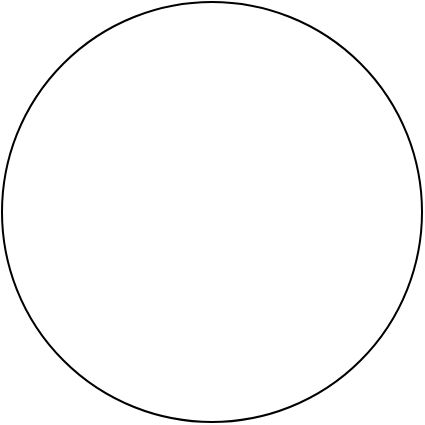 <mxfile version="13.10.2" type="gitlab">
  <diagram id="ipGFSyqn6LOPKyfGhSGO" name="Page-1">
    <mxGraphModel dx="1350" dy="804" grid="1" gridSize="10" guides="1" tooltips="1" connect="1" arrows="1" fold="1" page="1" pageScale="1" pageWidth="827" pageHeight="1169" math="0" shadow="0">
      <root>
        <mxCell id="0" />
        <mxCell id="1" parent="0" />
        <mxCell id="RjbwH6w95x2qjpFZs5uD-1" value="" style="ellipse;whiteSpace=wrap;html=1;aspect=fixed;" vertex="1" parent="1">
          <mxGeometry x="130" y="140" width="210" height="210" as="geometry" />
        </mxCell>
      </root>
    </mxGraphModel>
  </diagram>
</mxfile>
